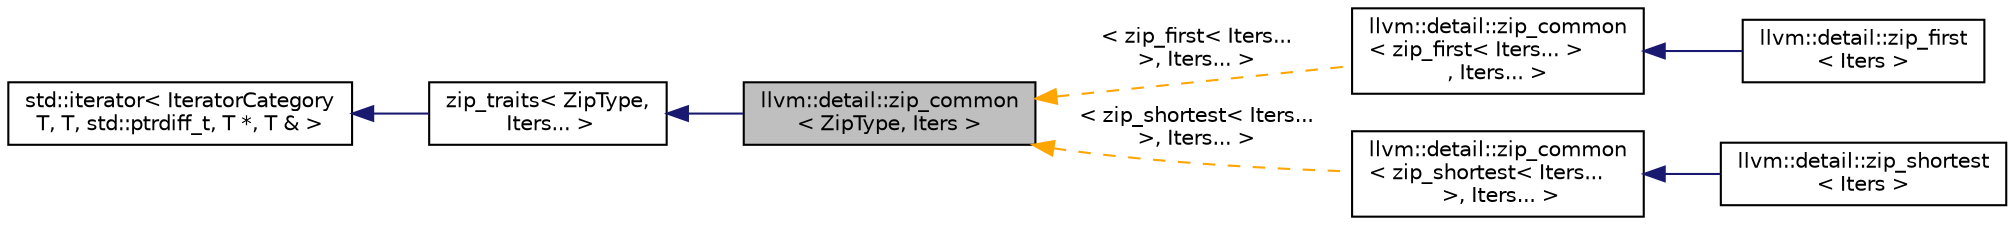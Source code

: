 digraph "llvm::detail::zip_common&lt; ZipType, Iters &gt;"
{
 // LATEX_PDF_SIZE
  bgcolor="transparent";
  edge [fontname="Helvetica",fontsize="10",labelfontname="Helvetica",labelfontsize="10"];
  node [fontname="Helvetica",fontsize="10",shape="box"];
  rankdir="LR";
  Node1 [label="llvm::detail::zip_common\l\< ZipType, Iters \>",height=0.2,width=0.4,color="black", fillcolor="grey75", style="filled", fontcolor="black",tooltip=" "];
  Node2 -> Node1 [dir="back",color="midnightblue",fontsize="10",style="solid",fontname="Helvetica"];
  Node2 [label="zip_traits\< ZipType,\l Iters... \>",height=0.2,width=0.4,color="black",URL="$classllvm_1_1iterator__facade__base.html",tooltip="CRTP base class which implements the entire standard iterator facade in terms of a minimal subset of ..."];
  Node3 -> Node2 [dir="back",color="midnightblue",fontsize="10",style="solid",fontname="Helvetica"];
  Node3 [label="std::iterator\< IteratorCategory\lT, T, std::ptrdiff_t, T *, T & \>",height=0.2,width=0.4,color="black",tooltip=" "];
  Node1 -> Node4 [dir="back",color="orange",fontsize="10",style="dashed",label=" \< zip_first\< Iters...\l \>, Iters... \>" ,fontname="Helvetica"];
  Node4 [label="llvm::detail::zip_common\l\< zip_first\< Iters... \>\l, Iters... \>",height=0.2,width=0.4,color="black",URL="$structllvm_1_1detail_1_1zip__common.html",tooltip=" "];
  Node4 -> Node5 [dir="back",color="midnightblue",fontsize="10",style="solid",fontname="Helvetica"];
  Node5 [label="llvm::detail::zip_first\l\< Iters \>",height=0.2,width=0.4,color="black",URL="$structllvm_1_1detail_1_1zip__first.html",tooltip=" "];
  Node1 -> Node6 [dir="back",color="orange",fontsize="10",style="dashed",label=" \< zip_shortest\< Iters...\l \>, Iters... \>" ,fontname="Helvetica"];
  Node6 [label="llvm::detail::zip_common\l\< zip_shortest\< Iters...\l \>, Iters... \>",height=0.2,width=0.4,color="black",URL="$structllvm_1_1detail_1_1zip__common.html",tooltip=" "];
  Node6 -> Node7 [dir="back",color="midnightblue",fontsize="10",style="solid",fontname="Helvetica"];
  Node7 [label="llvm::detail::zip_shortest\l\< Iters \>",height=0.2,width=0.4,color="black",URL="$classllvm_1_1detail_1_1zip__shortest.html",tooltip=" "];
}
